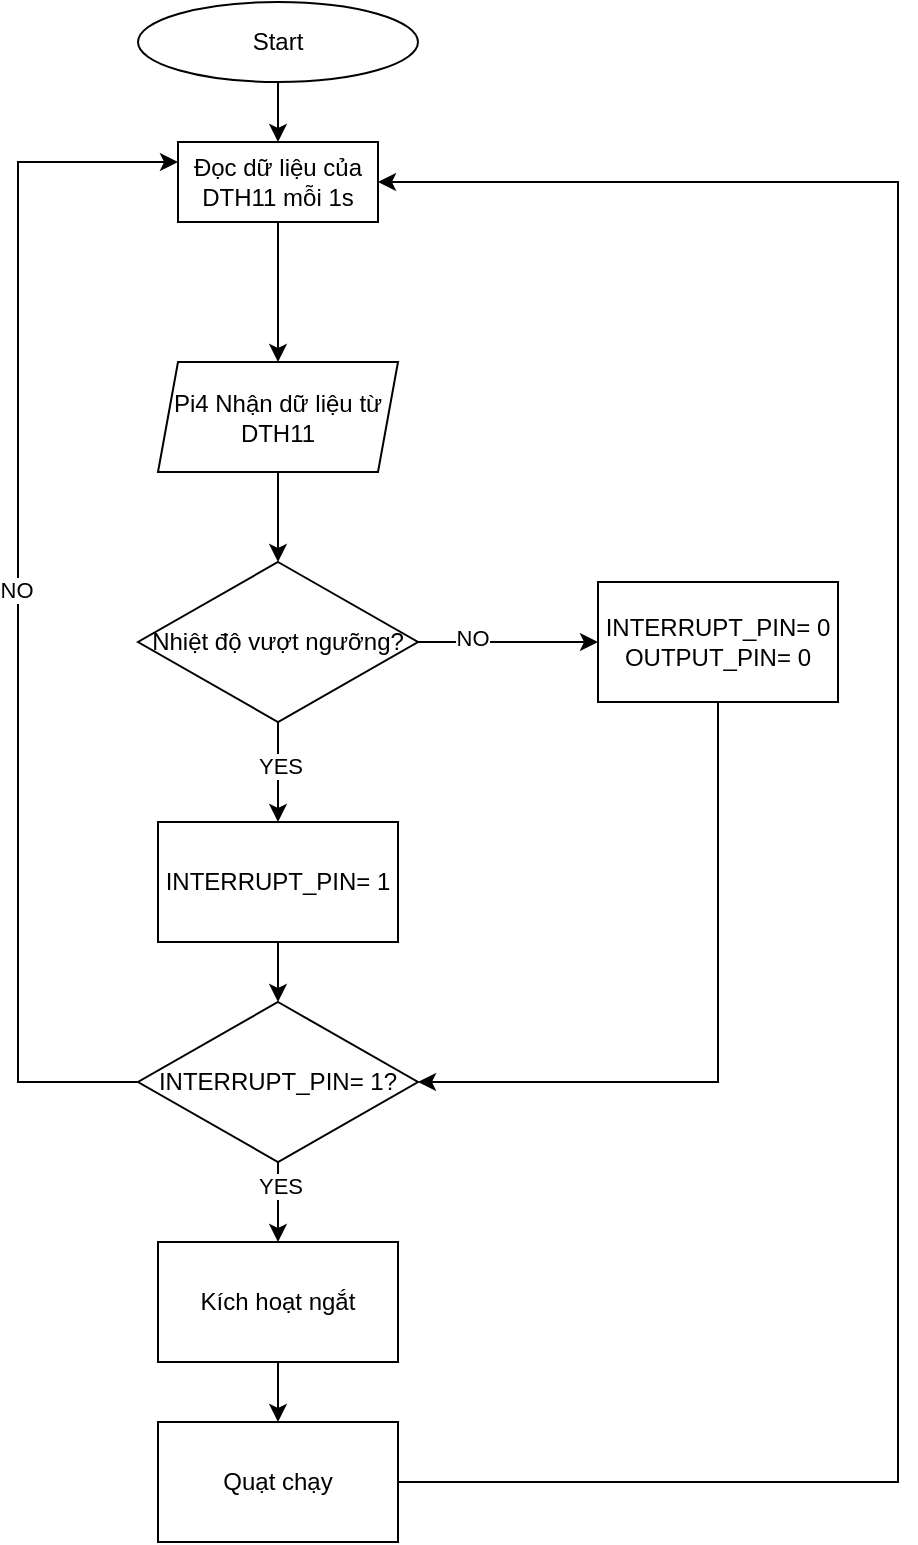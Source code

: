 <mxfile version="24.8.3">
  <diagram id="C5RBs43oDa-KdzZeNtuy" name="Page-1">
    <mxGraphModel dx="597" dy="336" grid="1" gridSize="10" guides="1" tooltips="1" connect="1" arrows="1" fold="1" page="1" pageScale="1" pageWidth="827" pageHeight="1169" math="0" shadow="0">
      <root>
        <mxCell id="WIyWlLk6GJQsqaUBKTNV-0" />
        <mxCell id="WIyWlLk6GJQsqaUBKTNV-1" parent="WIyWlLk6GJQsqaUBKTNV-0" />
        <mxCell id="W5dFJXC5lNr0H4PL7f_d-23" value="" style="edgeStyle=orthogonalEdgeStyle;rounded=0;orthogonalLoop=1;jettySize=auto;html=1;" edge="1" parent="WIyWlLk6GJQsqaUBKTNV-1" source="W5dFJXC5lNr0H4PL7f_d-2" target="W5dFJXC5lNr0H4PL7f_d-22">
          <mxGeometry relative="1" as="geometry" />
        </mxCell>
        <mxCell id="W5dFJXC5lNr0H4PL7f_d-2" value="Start" style="ellipse;whiteSpace=wrap;html=1;rounded=1;glass=0;strokeWidth=1;shadow=0;" vertex="1" parent="WIyWlLk6GJQsqaUBKTNV-1">
          <mxGeometry x="160" y="80" width="140" height="40" as="geometry" />
        </mxCell>
        <mxCell id="W5dFJXC5lNr0H4PL7f_d-14" value="" style="edgeStyle=orthogonalEdgeStyle;rounded=0;orthogonalLoop=1;jettySize=auto;html=1;" edge="1" parent="WIyWlLk6GJQsqaUBKTNV-1" source="W5dFJXC5lNr0H4PL7f_d-11" target="W5dFJXC5lNr0H4PL7f_d-13">
          <mxGeometry relative="1" as="geometry" />
        </mxCell>
        <mxCell id="W5dFJXC5lNr0H4PL7f_d-11" value="Pi4 Nhận dữ liệu từ DTH11" style="shape=parallelogram;perimeter=parallelogramPerimeter;whiteSpace=wrap;html=1;fixedSize=1;size=10;" vertex="1" parent="WIyWlLk6GJQsqaUBKTNV-1">
          <mxGeometry x="170" y="260" width="120" height="55" as="geometry" />
        </mxCell>
        <mxCell id="W5dFJXC5lNr0H4PL7f_d-29" value="" style="edgeStyle=orthogonalEdgeStyle;rounded=0;orthogonalLoop=1;jettySize=auto;html=1;" edge="1" parent="WIyWlLk6GJQsqaUBKTNV-1" source="W5dFJXC5lNr0H4PL7f_d-13" target="W5dFJXC5lNr0H4PL7f_d-28">
          <mxGeometry relative="1" as="geometry" />
        </mxCell>
        <mxCell id="W5dFJXC5lNr0H4PL7f_d-30" value="YES" style="edgeLabel;html=1;align=center;verticalAlign=middle;resizable=0;points=[];" vertex="1" connectable="0" parent="W5dFJXC5lNr0H4PL7f_d-29">
          <mxGeometry x="-0.137" y="1" relative="1" as="geometry">
            <mxPoint as="offset" />
          </mxGeometry>
        </mxCell>
        <mxCell id="W5dFJXC5lNr0H4PL7f_d-34" style="edgeStyle=orthogonalEdgeStyle;rounded=0;orthogonalLoop=1;jettySize=auto;html=1;exitX=1;exitY=0.5;exitDx=0;exitDy=0;entryX=0;entryY=0.5;entryDx=0;entryDy=0;" edge="1" parent="WIyWlLk6GJQsqaUBKTNV-1" source="W5dFJXC5lNr0H4PL7f_d-13" target="W5dFJXC5lNr0H4PL7f_d-32">
          <mxGeometry relative="1" as="geometry" />
        </mxCell>
        <mxCell id="W5dFJXC5lNr0H4PL7f_d-41" value="NO" style="edgeLabel;html=1;align=center;verticalAlign=middle;resizable=0;points=[];" vertex="1" connectable="0" parent="W5dFJXC5lNr0H4PL7f_d-34">
          <mxGeometry x="-0.412" y="2" relative="1" as="geometry">
            <mxPoint as="offset" />
          </mxGeometry>
        </mxCell>
        <mxCell id="W5dFJXC5lNr0H4PL7f_d-13" value="Nhiệt độ vượt ngưỡng?" style="rhombus;whiteSpace=wrap;html=1;" vertex="1" parent="WIyWlLk6GJQsqaUBKTNV-1">
          <mxGeometry x="160" y="360" width="140" height="80" as="geometry" />
        </mxCell>
        <mxCell id="W5dFJXC5lNr0H4PL7f_d-39" style="edgeStyle=orthogonalEdgeStyle;rounded=0;orthogonalLoop=1;jettySize=auto;html=1;exitX=0.5;exitY=1;exitDx=0;exitDy=0;" edge="1" parent="WIyWlLk6GJQsqaUBKTNV-1" source="W5dFJXC5lNr0H4PL7f_d-22" target="W5dFJXC5lNr0H4PL7f_d-11">
          <mxGeometry relative="1" as="geometry">
            <mxPoint x="230" y="220" as="targetPoint" />
          </mxGeometry>
        </mxCell>
        <mxCell id="W5dFJXC5lNr0H4PL7f_d-22" value="Đọc dữ liệu của DTH11 mỗi 1s" style="rounded=0;whiteSpace=wrap;html=1;" vertex="1" parent="WIyWlLk6GJQsqaUBKTNV-1">
          <mxGeometry x="180" y="150" width="100" height="40" as="geometry" />
        </mxCell>
        <mxCell id="W5dFJXC5lNr0H4PL7f_d-50" value="" style="edgeStyle=orthogonalEdgeStyle;rounded=0;orthogonalLoop=1;jettySize=auto;html=1;" edge="1" parent="WIyWlLk6GJQsqaUBKTNV-1" source="W5dFJXC5lNr0H4PL7f_d-28" target="W5dFJXC5lNr0H4PL7f_d-47">
          <mxGeometry relative="1" as="geometry" />
        </mxCell>
        <mxCell id="W5dFJXC5lNr0H4PL7f_d-28" value="INTERRUPT_PIN= 1" style="whiteSpace=wrap;html=1;" vertex="1" parent="WIyWlLk6GJQsqaUBKTNV-1">
          <mxGeometry x="170" y="490" width="120" height="60" as="geometry" />
        </mxCell>
        <mxCell id="W5dFJXC5lNr0H4PL7f_d-51" style="edgeStyle=orthogonalEdgeStyle;rounded=0;orthogonalLoop=1;jettySize=auto;html=1;exitX=0.5;exitY=1;exitDx=0;exitDy=0;entryX=1;entryY=0.5;entryDx=0;entryDy=0;" edge="1" parent="WIyWlLk6GJQsqaUBKTNV-1" source="W5dFJXC5lNr0H4PL7f_d-32" target="W5dFJXC5lNr0H4PL7f_d-47">
          <mxGeometry relative="1" as="geometry" />
        </mxCell>
        <mxCell id="W5dFJXC5lNr0H4PL7f_d-32" value="INTERRUPT_PIN= 0&lt;div&gt;OUTPUT_PIN= 0&lt;/div&gt;" style="whiteSpace=wrap;html=1;" vertex="1" parent="WIyWlLk6GJQsqaUBKTNV-1">
          <mxGeometry x="390" y="370" width="120" height="60" as="geometry" />
        </mxCell>
        <mxCell id="W5dFJXC5lNr0H4PL7f_d-45" value="" style="edgeStyle=orthogonalEdgeStyle;rounded=0;orthogonalLoop=1;jettySize=auto;html=1;" edge="1" parent="WIyWlLk6GJQsqaUBKTNV-1" source="W5dFJXC5lNr0H4PL7f_d-42" target="W5dFJXC5lNr0H4PL7f_d-44">
          <mxGeometry relative="1" as="geometry" />
        </mxCell>
        <mxCell id="W5dFJXC5lNr0H4PL7f_d-42" value="Kích hoạt ngắt" style="whiteSpace=wrap;html=1;" vertex="1" parent="WIyWlLk6GJQsqaUBKTNV-1">
          <mxGeometry x="170" y="700" width="120" height="60" as="geometry" />
        </mxCell>
        <mxCell id="W5dFJXC5lNr0H4PL7f_d-55" style="edgeStyle=orthogonalEdgeStyle;rounded=0;orthogonalLoop=1;jettySize=auto;html=1;exitX=1;exitY=0.5;exitDx=0;exitDy=0;entryX=1;entryY=0.5;entryDx=0;entryDy=0;" edge="1" parent="WIyWlLk6GJQsqaUBKTNV-1" source="W5dFJXC5lNr0H4PL7f_d-44" target="W5dFJXC5lNr0H4PL7f_d-22">
          <mxGeometry relative="1" as="geometry">
            <mxPoint x="550" y="160" as="targetPoint" />
            <Array as="points">
              <mxPoint x="540" y="820" />
              <mxPoint x="540" y="170" />
            </Array>
          </mxGeometry>
        </mxCell>
        <mxCell id="W5dFJXC5lNr0H4PL7f_d-44" value="Quạt chạy" style="whiteSpace=wrap;html=1;" vertex="1" parent="WIyWlLk6GJQsqaUBKTNV-1">
          <mxGeometry x="170" y="790" width="120" height="60" as="geometry" />
        </mxCell>
        <mxCell id="W5dFJXC5lNr0H4PL7f_d-49" value="" style="edgeStyle=orthogonalEdgeStyle;rounded=0;orthogonalLoop=1;jettySize=auto;html=1;" edge="1" parent="WIyWlLk6GJQsqaUBKTNV-1" source="W5dFJXC5lNr0H4PL7f_d-47" target="W5dFJXC5lNr0H4PL7f_d-42">
          <mxGeometry relative="1" as="geometry" />
        </mxCell>
        <mxCell id="W5dFJXC5lNr0H4PL7f_d-52" value="YES" style="edgeLabel;html=1;align=center;verticalAlign=middle;resizable=0;points=[];" vertex="1" connectable="0" parent="W5dFJXC5lNr0H4PL7f_d-49">
          <mxGeometry x="-0.388" y="1" relative="1" as="geometry">
            <mxPoint as="offset" />
          </mxGeometry>
        </mxCell>
        <mxCell id="W5dFJXC5lNr0H4PL7f_d-53" style="edgeStyle=orthogonalEdgeStyle;rounded=0;orthogonalLoop=1;jettySize=auto;html=1;exitX=0;exitY=0.5;exitDx=0;exitDy=0;entryX=0;entryY=0.25;entryDx=0;entryDy=0;" edge="1" parent="WIyWlLk6GJQsqaUBKTNV-1" source="W5dFJXC5lNr0H4PL7f_d-47" target="W5dFJXC5lNr0H4PL7f_d-22">
          <mxGeometry relative="1" as="geometry">
            <Array as="points">
              <mxPoint x="100" y="620" />
              <mxPoint x="100" y="160" />
            </Array>
          </mxGeometry>
        </mxCell>
        <mxCell id="W5dFJXC5lNr0H4PL7f_d-54" value="NO" style="edgeLabel;html=1;align=center;verticalAlign=middle;resizable=0;points=[];" vertex="1" connectable="0" parent="W5dFJXC5lNr0H4PL7f_d-53">
          <mxGeometry x="0.021" y="1" relative="1" as="geometry">
            <mxPoint as="offset" />
          </mxGeometry>
        </mxCell>
        <mxCell id="W5dFJXC5lNr0H4PL7f_d-47" value="INTERRUPT_PIN= 1?" style="rhombus;whiteSpace=wrap;html=1;" vertex="1" parent="WIyWlLk6GJQsqaUBKTNV-1">
          <mxGeometry x="160" y="580" width="140" height="80" as="geometry" />
        </mxCell>
      </root>
    </mxGraphModel>
  </diagram>
</mxfile>
